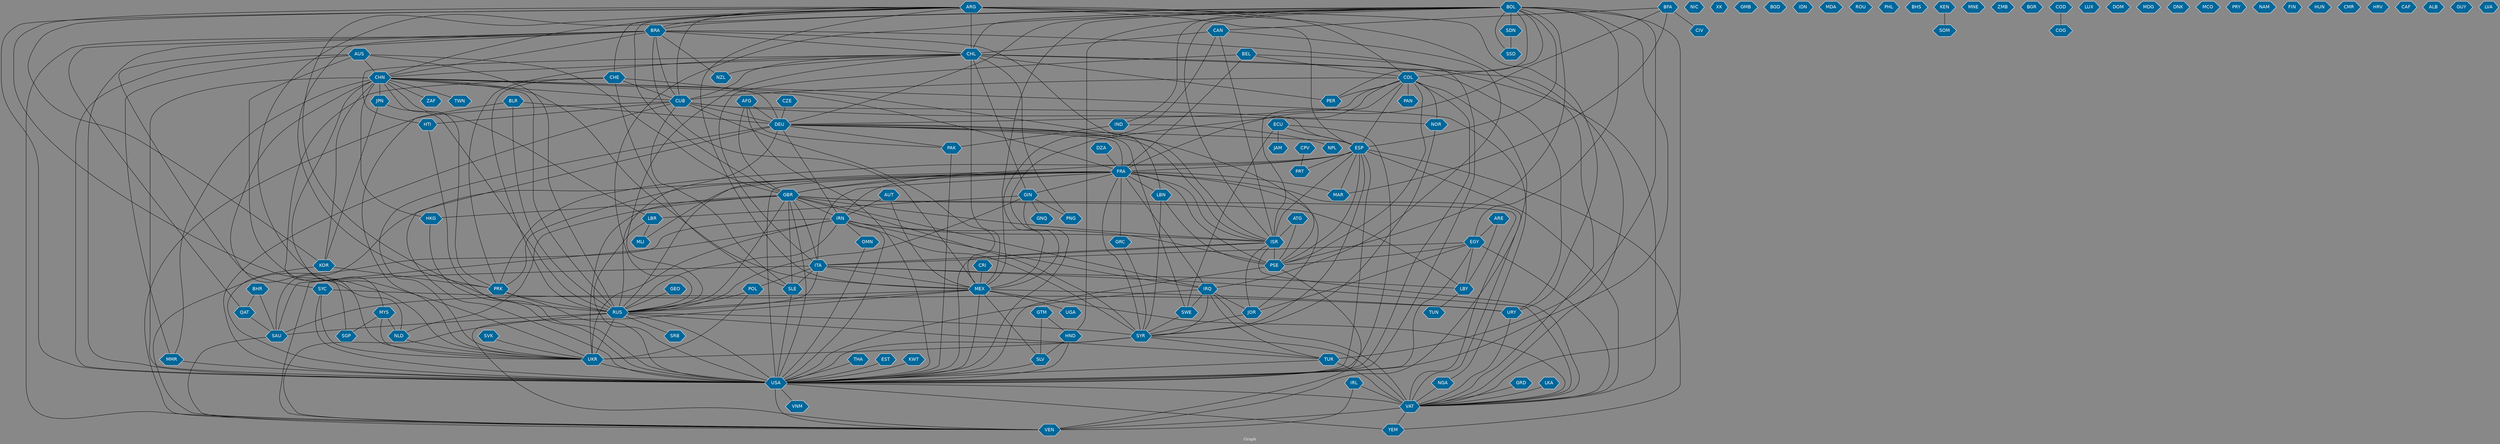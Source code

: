 // Countries together in item graph
graph {
	graph [bgcolor="#888888" fontcolor=white fontsize=12 label="Graph" outputorder=edgesfirst overlap=prism]
	node [color=white fillcolor="#006699" fontcolor=white fontname=Helvetica shape=hexagon style=filled]
	edge [arrowhead=open color=black fontcolor=white fontname=Courier fontsize=12]
		COL [label=COL]
		USA [label=USA]
		SYR [label=SYR]
		PSE [label=PSE]
		DEU [label=DEU]
		BRA [label=BRA]
		MEX [label=MEX]
		IND [label=IND]
		PAK [label=PAK]
		ESP [label=ESP]
		CHL [label=CHL]
		CAN [label=CAN]
		KOR [label=KOR]
		BOL [label=BOL]
		VAT [label=VAT]
		NIC [label=NIC]
		XK [label=XK]
		ISR [label=ISR]
		ECU [label=ECU]
		IRN [label=IRN]
		AFG [label=AFG]
		EGY [label=EGY]
		GBR [label=GBR]
		NGA [label=NGA]
		RUS [label=RUS]
		UKR [label=UKR]
		TUR [label=TUR]
		HND [label=HND]
		SLV [label=SLV]
		IRQ [label=IRQ]
		HKG [label=HKG]
		ARG [label=ARG]
		QAT [label=QAT]
		VEN [label=VEN]
		GMB [label=GMB]
		CHN [label=CHN]
		FRA [label=FRA]
		ITA [label=ITA]
		SYC [label=SYC]
		SSD [label=SSD]
		SDN [label=SDN]
		SLE [label=SLE]
		URY [label=URY]
		PRK [label=PRK]
		BGD [label=BGD]
		NLD [label=NLD]
		JOR [label=JOR]
		LBN [label=LBN]
		MYS [label=MYS]
		MAR [label=MAR]
		CRI [label=CRI]
		IDN [label=IDN]
		PER [label=PER]
		JPN [label=JPN]
		PRT [label=PRT]
		LBR [label=LBR]
		DZA [label=DZA]
		GRC [label=GRC]
		BEL [label=BEL]
		MDA [label=MDA]
		ROU [label=ROU]
		AUT [label=AUT]
		CUB [label=CUB]
		AUS [label=AUS]
		PHL [label=PHL]
		BLR [label=BLR]
		TUN [label=TUN]
		BHS [label=BHS]
		BFA [label=BFA]
		KEN [label=KEN]
		ZAF [label=ZAF]
		IRL [label=IRL]
		GIN [label=GIN]
		PNG [label=PNG]
		NPL [label=NPL]
		SWE [label=SWE]
		CHE [label=CHE]
		YEM [label=YEM]
		GTM [label=GTM]
		THA [label=THA]
		HTI [label=HTI]
		GRD [label=GRD]
		MNE [label=MNE]
		SAU [label=SAU]
		ZMB [label=ZMB]
		LBY [label=LBY]
		BGR [label=BGR]
		COG [label=COG]
		PAN [label=PAN]
		SGP [label=SGP]
		LUX [label=LUX]
		NOR [label=NOR]
		BHR [label=BHR]
		COD [label=COD]
		DOM [label=DOM]
		MLI [label=MLI]
		UGA [label=UGA]
		TWN [label=TWN]
		OMN [label=OMN]
		LKA [label=LKA]
		GNQ [label=GNQ]
		POL [label=POL]
		MDG [label=MDG]
		MMR [label=MMR]
		DNK [label=DNK]
		CIV [label=CIV]
		MCO [label=MCO]
		PRY [label=PRY]
		EST [label=EST]
		NAM [label=NAM]
		VNM [label=VNM]
		CZE [label=CZE]
		FIN [label=FIN]
		GEO [label=GEO]
		HUN [label=HUN]
		CMR [label=CMR]
		SOM [label=SOM]
		SVK [label=SVK]
		ARE [label=ARE]
		HRV [label=HRV]
		KWT [label=KWT]
		CAF [label=CAF]
		NZL [label=NZL]
		ALB [label=ALB]
		GUY [label=GUY]
		JAM [label=JAM]
		CPV [label=CPV]
		LVA [label=LVA]
		ATG [label=ATG]
		SRB [label=SRB]
			HKG -- USA [weight=3]
			COL -- ESP [weight=5]
			GTM -- SLV [weight=1]
			ESP -- PSE [weight=6]
			BRA -- CUB [weight=2]
			SYR -- TUR [weight=4]
			GIN -- RUS [weight=1]
			CHN -- PRK [weight=1]
			SYR -- VAT [weight=1]
			AUT -- MEX [weight=1]
			USA -- VAT [weight=11]
			CHE -- RUS [weight=1]
			ECU -- SWE [weight=1]
			FRA -- IRN [weight=2]
			SYC -- USA [weight=5]
			ESP -- PRT [weight=1]
			EGY -- ITA [weight=1]
			DEU -- FRA [weight=1]
			ARG -- USA [weight=1]
			SAU -- VEN [weight=1]
			MEX -- URY [weight=9]
			CUB -- HTI [weight=1]
			OMN -- USA [weight=2]
			DEU -- SWE [weight=1]
			BHR -- QAT [weight=1]
			CHL -- GIN [weight=1]
			USA -- YEM [weight=2]
			LBY -- TUN [weight=1]
			DEU -- PSE [weight=1]
			SLE -- USA [weight=4]
			IRL -- VAT [weight=1]
			CHN -- ZAF [weight=1]
			BOL -- TUR [weight=4]
			FRA -- MAR [weight=1]
			JOR -- SYR [weight=1]
			CHN -- MMR [weight=1]
			KWT -- USA [weight=1]
			GBR -- ISR [weight=1]
			GBR -- IRQ [weight=1]
			ARG -- ESP [weight=5]
			CHN -- MEX [weight=9]
			BRA -- USA [weight=2]
			CHL -- CUB [weight=1]
			ESP -- GBR [weight=3]
			ARG -- VAT [weight=10]
			TUR -- VAT [weight=34]
			BOL -- HND [weight=1]
			CUB -- NOR [weight=1]
			IRN -- UKR [weight=2]
			BRA -- PRK [weight=1]
			MEX -- SAU [weight=1]
			LBN -- SYR [weight=1]
			CUB -- MEX [weight=1]
			DZA -- FRA [weight=2]
			BOL -- ESP [weight=1]
			ARG -- CUB [weight=2]
			CHE -- CUB [weight=9]
			LBR -- USA [weight=1]
			FRA -- JOR [weight=4]
			CHL -- URY [weight=2]
			ARG -- RUS [weight=1]
			CHN -- ISR [weight=1]
			FRA -- GRC [weight=1]
			CUB -- DEU [weight=1]
			SDN -- SSD [weight=3]
			CUB -- SLE [weight=6]
			ESP -- PRK [weight=1]
			POL -- RUS [weight=1]
			IRL -- VEN [weight=1]
			AUT -- IRN [weight=1]
			ARG -- URY [weight=4]
			FRA -- MLI [weight=1]
			GBR -- VAT [weight=2]
			BOL -- DEU [weight=1]
			PRK -- USA [weight=18]
			MEX -- VAT [weight=3]
			ARG -- CHN [weight=3]
			DEU -- ESP [weight=6]
			IRQ -- SWE [weight=1]
			BFA -- MAR [weight=1]
			COL -- PER [weight=2]
			BRA -- LBN [weight=2]
			COL -- PSE [weight=1]
			MEX -- VEN [weight=1]
			AFG -- DEU [weight=1]
			BOL -- SDN [weight=1]
			TUR -- USA [weight=1]
			PSE -- VEN [weight=3]
			CHL -- PER [weight=1]
			KOR -- PRK [weight=7]
			ISR -- ITA [weight=1]
			DEU -- RUS [weight=23]
			LBN -- PSE [weight=1]
			BRA -- VAT [weight=1]
			COL -- CUB [weight=2]
			KOR -- USA [weight=1]
			CHN -- USA [weight=28]
			BOL -- COL [weight=9]
			AUS -- USA [weight=2]
			COL -- DEU [weight=2]
			GRC -- SYR [weight=1]
			EGY -- PSE [weight=5]
			GRD -- VAT [weight=1]
			IRN -- VEN [weight=1]
			RUS -- SAU [weight=1]
			RUS -- SYR [weight=4]
			BLR -- RUS [weight=1]
			ARG -- COL [weight=2]
			GIN -- USA [weight=1]
			ATG -- PSE [weight=1]
			GBR -- HKG [weight=3]
			CHN -- TWN [weight=1]
			NOR -- SYR [weight=1]
			ARG -- NLD [weight=1]
			ISR -- VAT [weight=5]
			COL -- VEN [weight=4]
			GBR -- LBY [weight=1]
			SVK -- UKR [weight=1]
			THA -- USA [weight=2]
			CPV -- PRT [weight=1]
			NLD -- UKR [weight=5]
			GBR -- USA [weight=3]
			RUS -- TUR [weight=1]
			BLR -- UKR [weight=3]
			GBR -- SLE [weight=1]
			CHL -- CHN [weight=5]
			BRA -- NZL [weight=1]
			CHN -- JPN [weight=3]
			FRA -- SAU [weight=1]
			SYC -- UKR [weight=1]
			CHE -- DEU [weight=1]
			CAN -- MEX [weight=1]
			UKR -- USA [weight=11]
			CHL -- NZL [weight=1]
			PSE -- USA [weight=2]
			IRQ -- SYR [weight=16]
			ESP -- SYR [weight=1]
			ARG -- KOR [weight=1]
			CHN -- FRA [weight=1]
			BEL -- ITA [weight=3]
			ITA -- VEN [weight=1]
			ESP -- YEM [weight=1]
			SLV -- USA [weight=2]
			GBR -- RUS [weight=4]
			KEN -- SOM [weight=1]
			COL -- NOR [weight=1]
			MYS -- UKR [weight=6]
			COL -- MEX [weight=4]
			BOL -- VAT [weight=6]
			ARE -- LBY [weight=1]
			BOL -- MEX [weight=2]
			ESP -- VAT [weight=7]
			ECU -- JAM [weight=1]
			BOL -- USA [weight=4]
			BHR -- SAU [weight=1]
			CHL -- MEX [weight=14]
			FRA -- PRK [weight=1]
			GBR -- SYR [weight=3]
			AUS -- GBR [weight=1]
			IRN -- RUS [weight=6]
			FRA -- USA [weight=4]
			GIN -- PNG [weight=2]
			ISR -- PSE [weight=90]
			HND -- USA [weight=1]
			IND -- PAK [weight=5]
			USA -- VNM [weight=1]
			FRA -- GBR [weight=2]
			PAK -- USA [weight=1]
			COL -- ISR [weight=1]
			COL -- PAN [weight=1]
			CUB -- USA [weight=10]
			IRN -- IRQ [weight=1]
			ARG -- CHE [weight=1]
			SWE -- SYR [weight=1]
			CHL -- PNG [weight=1]
			EGY -- JOR [weight=1]
			MEX -- RUS [weight=4]
			HTI -- USA [weight=1]
			GBR -- ITA [weight=1]
			ESP -- FRA [weight=3]
			BRA -- CHL [weight=2]
			BRA -- QAT [weight=1]
			CHL -- PRK [weight=1]
			BEL -- COL [weight=1]
			ISR -- USA [weight=9]
			BEL -- USA [weight=1]
			CHN -- CUB [weight=1]
			CHE -- SLE [weight=2]
			BOL -- ISR [weight=3]
			ITA -- POL [weight=1]
			BFA -- FRA [weight=3]
			ARG -- CHL [weight=10]
			SYR -- UKR [weight=3]
			CHN -- SGP [weight=1]
			VAT -- VEN [weight=4]
			FRA -- SYR [weight=4]
			CRI -- MEX [weight=1]
			DEU -- IRN [weight=1]
			ECU -- ESP [weight=1]
			CAN -- IRQ [weight=1]
			IRQ -- JOR [weight=2]
			MEX -- SLV [weight=1]
			MEX -- USA [weight=14]
			RUS -- UKR [weight=99]
			MMR -- USA [weight=4]
			CHN -- MYS [weight=1]
			BRA -- MEX [weight=1]
			FRA -- RUS [weight=4]
			IRN -- USA [weight=18]
			FRA -- PSE [weight=10]
			BOL -- SSD [weight=1]
			QAT -- SAU [weight=1]
			BOL -- PER [weight=1]
			ITA -- RUS [weight=2]
			IRN -- SAU [weight=1]
			NGA -- VAT [weight=2]
			BOL -- RUS [weight=1]
			BRA -- SYC [weight=1]
			CHN -- NGA [weight=1]
			CAN -- ISR [weight=1]
			FRA -- LBN [weight=1]
			EGY -- LBY [weight=1]
			ESP -- USA [weight=2]
			BRA -- CHN [weight=1]
			CHL -- RUS [weight=1]
			BLR -- DEU [weight=1]
			DEU -- PAK [weight=1]
			CHN -- KOR [weight=1]
			AUS -- MMR [weight=1]
			ITA -- MEX [weight=2]
			AFG -- USA [weight=12]
			MEX -- UGA [weight=2]
			DEU -- ISR [weight=1]
			GIN -- LBR [weight=1]
			GEO -- RUS [weight=2]
			IRN -- SYR [weight=2]
			CUB -- VEN [weight=1]
			BOL -- UKR [weight=2]
			AUS -- UKR [weight=4]
			AUS -- CHN [weight=2]
			SYR -- USA [weight=17]
			DEU -- UKR [weight=17]
			EGY -- USA [weight=1]
			ISR -- JOR [weight=10]
			IRN -- PSE [weight=1]
			RUS -- VEN [weight=1]
			GBR -- IRN [weight=1]
			BOL -- BRA [weight=1]
			LBR -- MLI [weight=3]
			ARE -- EGY [weight=1]
			MYS -- NLD [weight=1]
			ITA -- LBY [weight=3]
			IRN -- OMN [weight=3]
			CHN -- LBR [weight=2]
			GIN -- GNQ [weight=1]
			IRQ -- USA [weight=9]
			ESP -- ISR [weight=1]
			IRQ -- TUR [weight=2]
			ARG -- BRA [weight=2]
			HND -- SLV [weight=1]
			FRA -- IRQ [weight=2]
			JPN -- KOR [weight=1]
			BFA -- CIV [weight=4]
			BOL -- IND [weight=1]
			GTM -- HND [weight=1]
			ARG -- GBR [weight=4]
			GBR -- NLD [weight=1]
			ECU -- USA [weight=1]
			AFG -- GBR [weight=1]
			LKA -- VAT [weight=1]
			MYS -- SGP [weight=1]
			CHL -- VAT [weight=6]
			GBR -- UKR [weight=1]
			CZE -- DEU [weight=2]
			EST -- USA [weight=1]
			AUS -- RUS [weight=7]
			URY -- VAT [weight=2]
			CHN -- RUS [weight=14]
			ARG -- MEX [weight=7]
			RUS -- USA [weight=27]
			CHE -- UKR [weight=1]
			JPN -- RUS [weight=1]
			DEU -- USA [weight=1]
			RUS -- SRB [weight=1]
			USA -- VEN [weight=2]
			FRA -- ITA [weight=2]
			BOL -- PSE [weight=2]
			SYC -- URY [weight=1]
			BRA -- VEN [weight=4]
			COL -- USA [weight=1]
			ESP -- MAR [weight=1]
			POL -- UKR [weight=1]
			BOL -- CHL [weight=15]
			FRA -- VAT [weight=1]
			CHL -- HTI [weight=1]
			FRA -- ISR [weight=4]
			ITA -- SLE [weight=4]
			COD -- COG [weight=6]
			BOL -- EGY [weight=1]
			PRK -- RUS [weight=4]
			EGY -- VAT [weight=3]
			IRN -- ISR [weight=7]
			ITA -- VAT [weight=4]
			BEL -- FRA [weight=2]
			IRQ -- VAT [weight=1]
			AFG -- PAK [weight=1]
			FRA -- GIN [weight=3]
			IND -- NPL [weight=1]
			VAT -- YEM [weight=1]
			CAN -- CHL [weight=2]
			CUB -- ESP [weight=8]
			BFA -- CAN [weight=1]
			CHN -- HKG [weight=5]
			ATG -- ISR [weight=1]
}